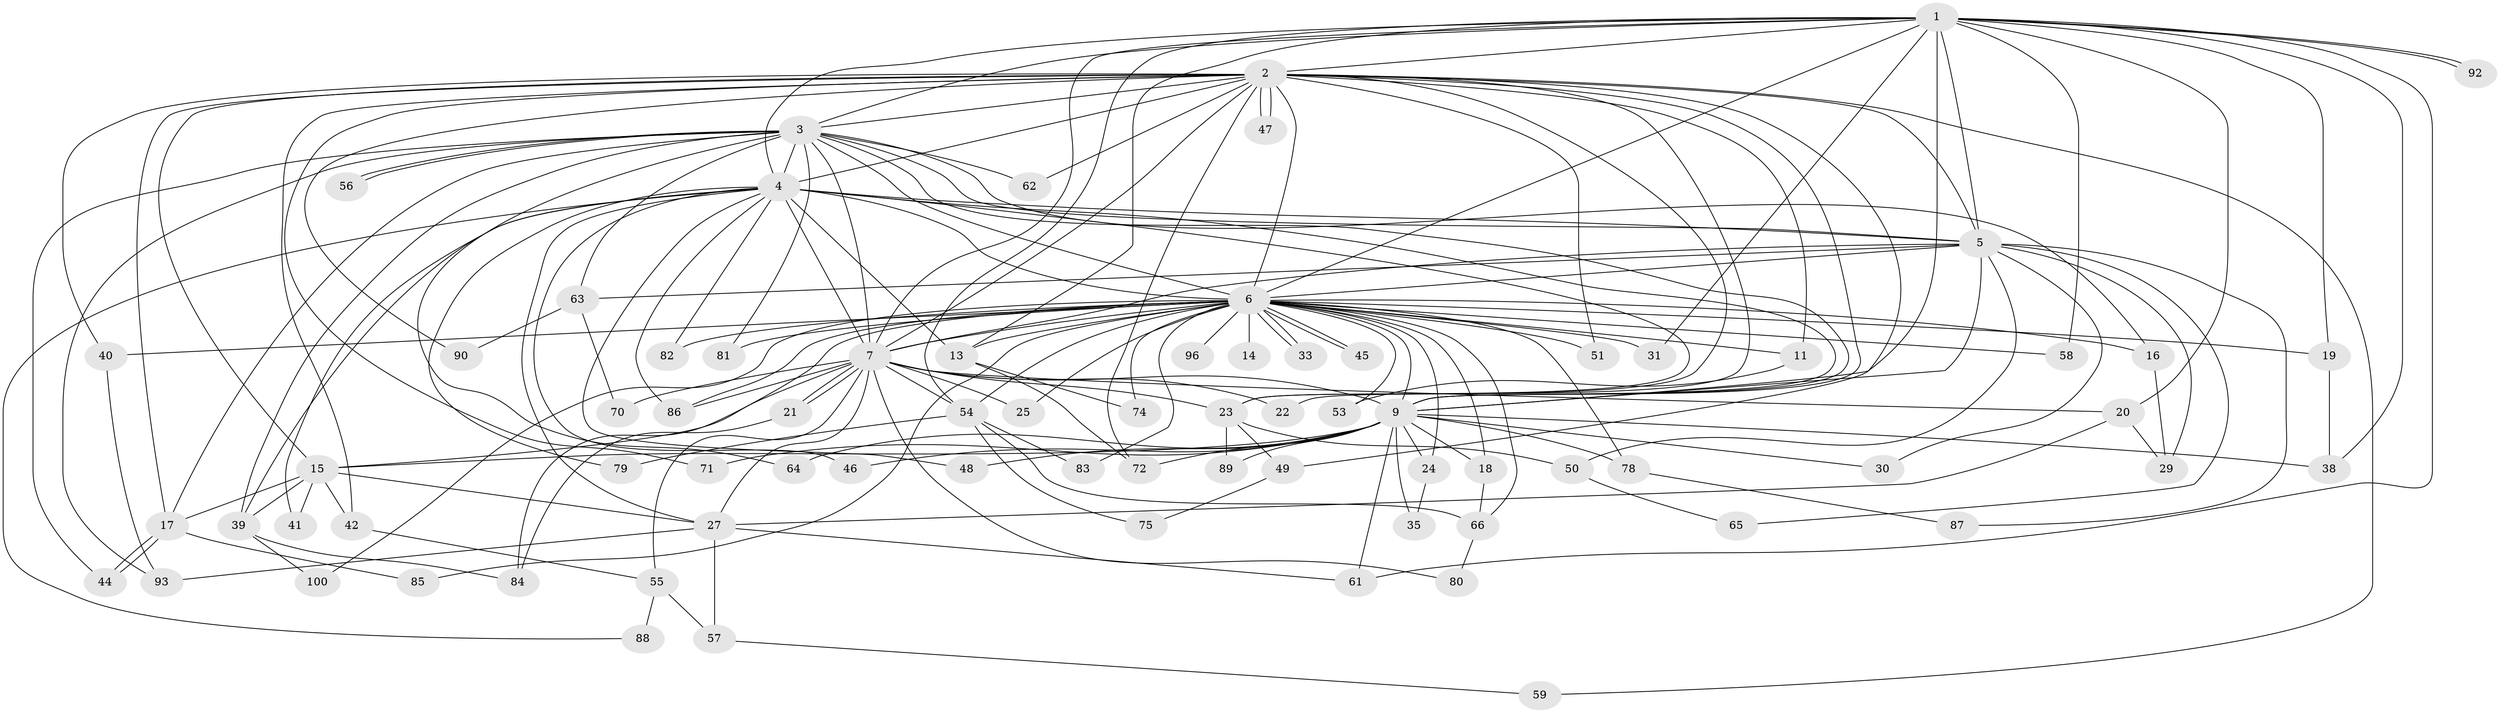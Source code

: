 // original degree distribution, {21: 0.01, 23: 0.01, 20: 0.01, 15: 0.01, 14: 0.02, 31: 0.01, 22: 0.01, 26: 0.01, 18: 0.01, 3: 0.24, 6: 0.02, 5: 0.01, 2: 0.52, 7: 0.03, 4: 0.08}
// Generated by graph-tools (version 1.1) at 2025/38/02/21/25 10:38:53]
// undirected, 76 vertices, 179 edges
graph export_dot {
graph [start="1"]
  node [color=gray90,style=filled];
  1 [super="+52"];
  2 [super="+12"];
  3 [super="+60"];
  4 [super="+8"];
  5 [super="+68"];
  6 [super="+10"];
  7 [super="+32"];
  9 [super="+67"];
  11;
  13 [super="+26"];
  14;
  15 [super="+34"];
  16;
  17;
  18;
  19 [super="+37"];
  20 [super="+28"];
  21 [super="+97"];
  22;
  23 [super="+36"];
  24;
  25;
  27 [super="+99"];
  29;
  30;
  31;
  33;
  35;
  38;
  39 [super="+43"];
  40;
  41;
  42;
  44 [super="+69"];
  45;
  46;
  47;
  48;
  49;
  50;
  51;
  53;
  54 [super="+76"];
  55;
  56;
  57;
  58;
  59;
  61 [super="+77"];
  62;
  63;
  64;
  65;
  66 [super="+73"];
  70;
  71;
  72 [super="+98"];
  74;
  75;
  78 [super="+95"];
  79;
  80;
  81;
  82;
  83;
  84;
  85;
  86 [super="+91"];
  87;
  88;
  89;
  90;
  92;
  93 [super="+94"];
  96;
  100;
  1 -- 2;
  1 -- 3;
  1 -- 4 [weight=2];
  1 -- 5;
  1 -- 6 [weight=2];
  1 -- 7;
  1 -- 9 [weight=2];
  1 -- 13;
  1 -- 19 [weight=2];
  1 -- 20;
  1 -- 31;
  1 -- 54;
  1 -- 58;
  1 -- 61;
  1 -- 92;
  1 -- 92;
  1 -- 38;
  2 -- 3;
  2 -- 4 [weight=2];
  2 -- 5;
  2 -- 6 [weight=2];
  2 -- 7;
  2 -- 9;
  2 -- 11;
  2 -- 17;
  2 -- 22;
  2 -- 40;
  2 -- 42;
  2 -- 47;
  2 -- 47;
  2 -- 51;
  2 -- 62;
  2 -- 71;
  2 -- 90;
  2 -- 49;
  2 -- 23;
  2 -- 72;
  2 -- 59;
  2 -- 15;
  3 -- 4 [weight=2];
  3 -- 5;
  3 -- 6 [weight=2];
  3 -- 7;
  3 -- 9;
  3 -- 16;
  3 -- 39;
  3 -- 56;
  3 -- 56;
  3 -- 62;
  3 -- 63;
  3 -- 64;
  3 -- 81;
  3 -- 17;
  3 -- 93;
  3 -- 44;
  4 -- 5 [weight=2];
  4 -- 6 [weight=4];
  4 -- 7 [weight=2];
  4 -- 9 [weight=2];
  4 -- 13;
  4 -- 27;
  4 -- 41;
  4 -- 48;
  4 -- 88;
  4 -- 39;
  4 -- 46;
  4 -- 79;
  4 -- 82;
  4 -- 86;
  4 -- 23;
  5 -- 6 [weight=2];
  5 -- 7;
  5 -- 9;
  5 -- 30;
  5 -- 50;
  5 -- 63;
  5 -- 65;
  5 -- 29;
  5 -- 87;
  6 -- 7 [weight=2];
  6 -- 9 [weight=2];
  6 -- 14 [weight=2];
  6 -- 16;
  6 -- 18;
  6 -- 19;
  6 -- 24;
  6 -- 25;
  6 -- 33;
  6 -- 33;
  6 -- 45;
  6 -- 45;
  6 -- 51;
  6 -- 53;
  6 -- 74;
  6 -- 78;
  6 -- 81;
  6 -- 83;
  6 -- 84;
  6 -- 85;
  6 -- 86;
  6 -- 96 [weight=2];
  6 -- 100;
  6 -- 13;
  6 -- 66;
  6 -- 40;
  6 -- 11;
  6 -- 82;
  6 -- 54;
  6 -- 58;
  6 -- 31;
  7 -- 9 [weight=2];
  7 -- 15;
  7 -- 20;
  7 -- 21;
  7 -- 21;
  7 -- 22;
  7 -- 23;
  7 -- 25;
  7 -- 27;
  7 -- 55;
  7 -- 80;
  7 -- 86;
  7 -- 54;
  7 -- 70;
  9 -- 15;
  9 -- 18;
  9 -- 24;
  9 -- 30;
  9 -- 35;
  9 -- 38;
  9 -- 46;
  9 -- 48;
  9 -- 64;
  9 -- 71;
  9 -- 78 [weight=2];
  9 -- 89;
  9 -- 61;
  9 -- 72;
  11 -- 53;
  13 -- 72;
  13 -- 74;
  15 -- 17;
  15 -- 42;
  15 -- 41;
  15 -- 39;
  15 -- 27;
  16 -- 29;
  17 -- 44;
  17 -- 44;
  17 -- 85;
  18 -- 66;
  19 -- 38;
  20 -- 29;
  20 -- 27;
  21 -- 84;
  23 -- 49;
  23 -- 89;
  23 -- 50;
  24 -- 35;
  27 -- 57;
  27 -- 61;
  27 -- 93;
  39 -- 84;
  39 -- 100;
  40 -- 93;
  42 -- 55;
  49 -- 75;
  50 -- 65;
  54 -- 75;
  54 -- 79;
  54 -- 83;
  54 -- 66;
  55 -- 57;
  55 -- 88;
  57 -- 59;
  63 -- 70;
  63 -- 90;
  66 -- 80;
  78 -- 87;
}
